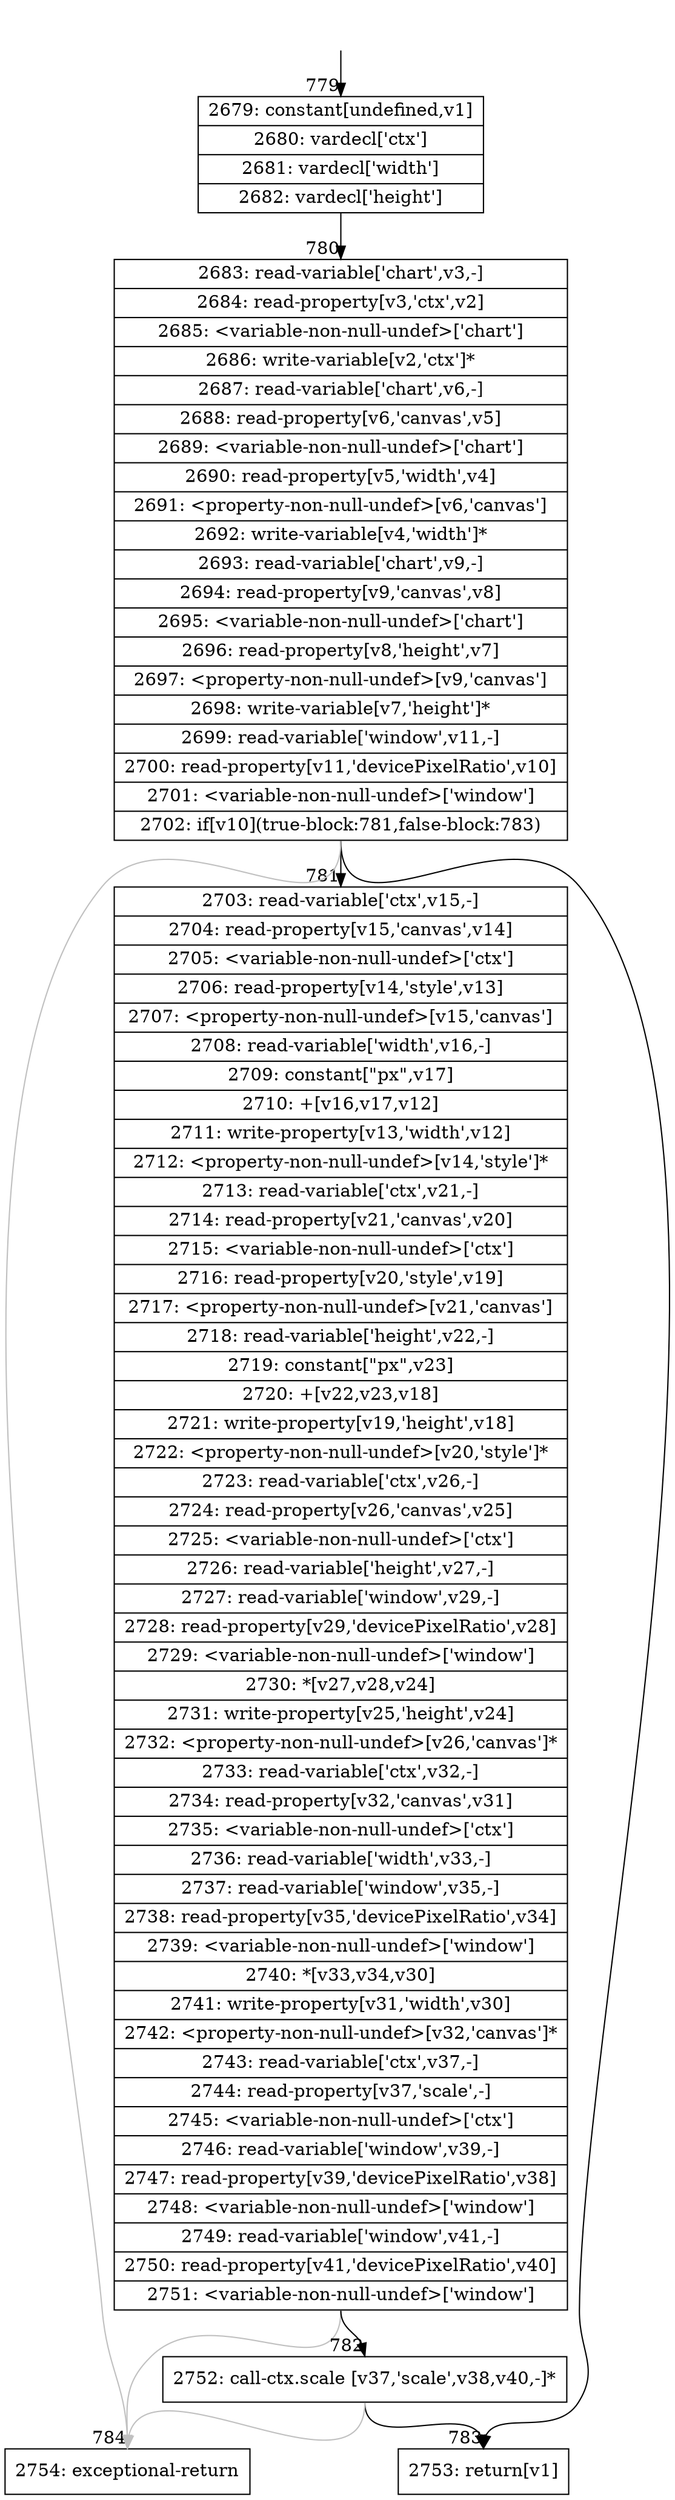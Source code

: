 digraph {
rankdir="TD"
BB_entry87[shape=none,label=""];
BB_entry87 -> BB779 [tailport=s, headport=n, headlabel="    779"]
BB779 [shape=record label="{2679: constant[undefined,v1]|2680: vardecl['ctx']|2681: vardecl['width']|2682: vardecl['height']}" ] 
BB779 -> BB780 [tailport=s, headport=n, headlabel="      780"]
BB780 [shape=record label="{2683: read-variable['chart',v3,-]|2684: read-property[v3,'ctx',v2]|2685: \<variable-non-null-undef\>['chart']|2686: write-variable[v2,'ctx']*|2687: read-variable['chart',v6,-]|2688: read-property[v6,'canvas',v5]|2689: \<variable-non-null-undef\>['chart']|2690: read-property[v5,'width',v4]|2691: \<property-non-null-undef\>[v6,'canvas']|2692: write-variable[v4,'width']*|2693: read-variable['chart',v9,-]|2694: read-property[v9,'canvas',v8]|2695: \<variable-non-null-undef\>['chart']|2696: read-property[v8,'height',v7]|2697: \<property-non-null-undef\>[v9,'canvas']|2698: write-variable[v7,'height']*|2699: read-variable['window',v11,-]|2700: read-property[v11,'devicePixelRatio',v10]|2701: \<variable-non-null-undef\>['window']|2702: if[v10](true-block:781,false-block:783)}" ] 
BB780 -> BB781 [tailport=s, headport=n, headlabel="      781"]
BB780 -> BB783 [tailport=s, headport=n, headlabel="      783"]
BB780 -> BB784 [tailport=s, headport=n, color=gray, headlabel="      784"]
BB781 [shape=record label="{2703: read-variable['ctx',v15,-]|2704: read-property[v15,'canvas',v14]|2705: \<variable-non-null-undef\>['ctx']|2706: read-property[v14,'style',v13]|2707: \<property-non-null-undef\>[v15,'canvas']|2708: read-variable['width',v16,-]|2709: constant[\"px\",v17]|2710: +[v16,v17,v12]|2711: write-property[v13,'width',v12]|2712: \<property-non-null-undef\>[v14,'style']*|2713: read-variable['ctx',v21,-]|2714: read-property[v21,'canvas',v20]|2715: \<variable-non-null-undef\>['ctx']|2716: read-property[v20,'style',v19]|2717: \<property-non-null-undef\>[v21,'canvas']|2718: read-variable['height',v22,-]|2719: constant[\"px\",v23]|2720: +[v22,v23,v18]|2721: write-property[v19,'height',v18]|2722: \<property-non-null-undef\>[v20,'style']*|2723: read-variable['ctx',v26,-]|2724: read-property[v26,'canvas',v25]|2725: \<variable-non-null-undef\>['ctx']|2726: read-variable['height',v27,-]|2727: read-variable['window',v29,-]|2728: read-property[v29,'devicePixelRatio',v28]|2729: \<variable-non-null-undef\>['window']|2730: *[v27,v28,v24]|2731: write-property[v25,'height',v24]|2732: \<property-non-null-undef\>[v26,'canvas']*|2733: read-variable['ctx',v32,-]|2734: read-property[v32,'canvas',v31]|2735: \<variable-non-null-undef\>['ctx']|2736: read-variable['width',v33,-]|2737: read-variable['window',v35,-]|2738: read-property[v35,'devicePixelRatio',v34]|2739: \<variable-non-null-undef\>['window']|2740: *[v33,v34,v30]|2741: write-property[v31,'width',v30]|2742: \<property-non-null-undef\>[v32,'canvas']*|2743: read-variable['ctx',v37,-]|2744: read-property[v37,'scale',-]|2745: \<variable-non-null-undef\>['ctx']|2746: read-variable['window',v39,-]|2747: read-property[v39,'devicePixelRatio',v38]|2748: \<variable-non-null-undef\>['window']|2749: read-variable['window',v41,-]|2750: read-property[v41,'devicePixelRatio',v40]|2751: \<variable-non-null-undef\>['window']}" ] 
BB781 -> BB782 [tailport=s, headport=n, headlabel="      782"]
BB781 -> BB784 [tailport=s, headport=n, color=gray]
BB782 [shape=record label="{2752: call-ctx.scale [v37,'scale',v38,v40,-]*}" ] 
BB782 -> BB783 [tailport=s, headport=n]
BB782 -> BB784 [tailport=s, headport=n, color=gray]
BB783 [shape=record label="{2753: return[v1]}" ] 
BB784 [shape=record label="{2754: exceptional-return}" ] 
//#$~ 785
}
